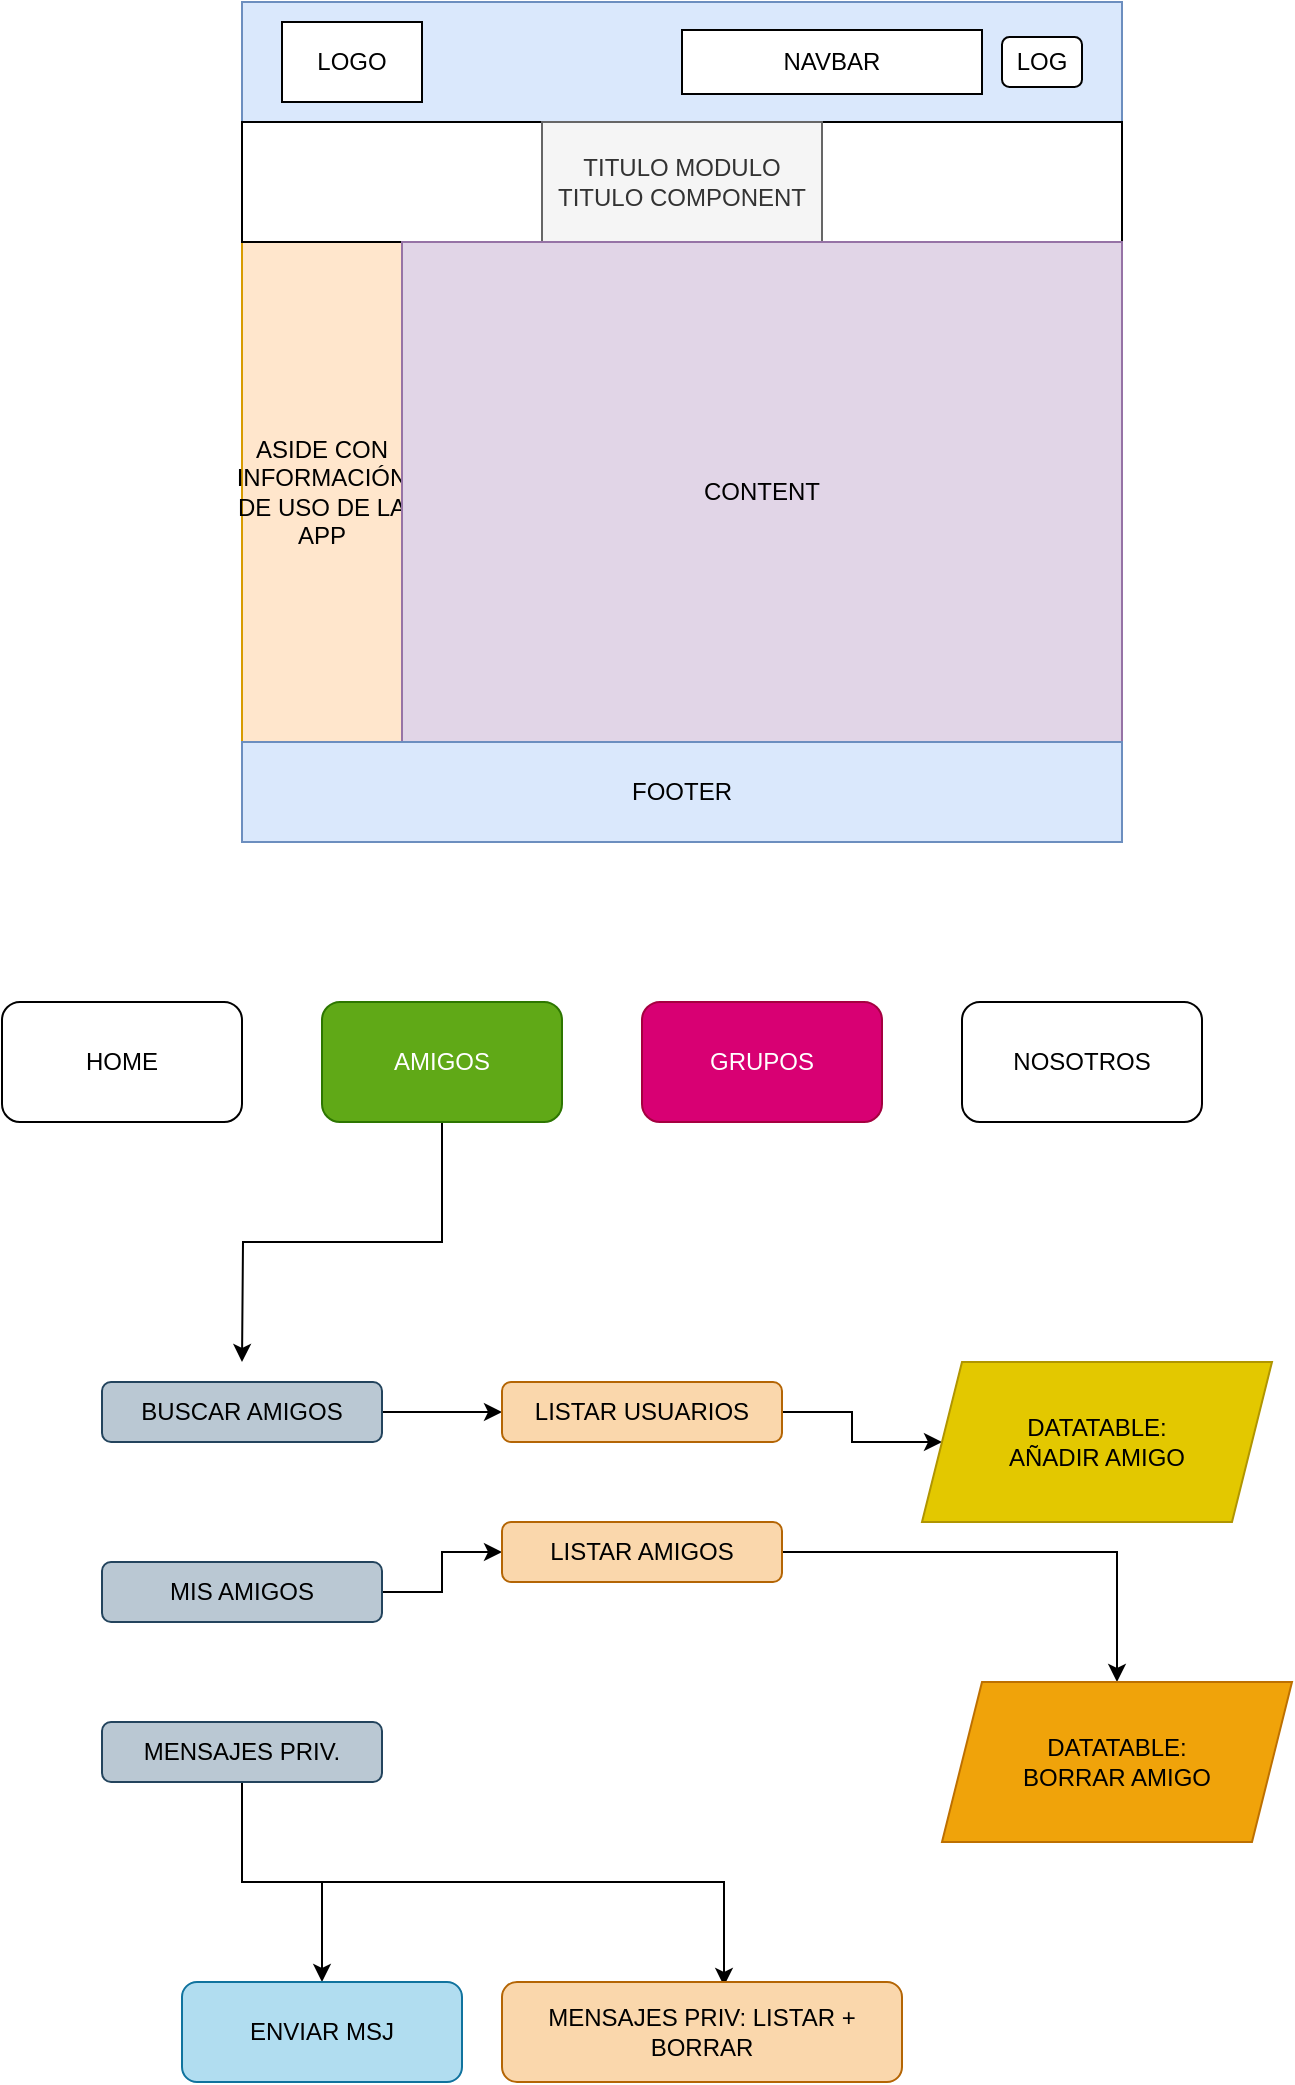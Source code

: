 <mxfile version="14.6.13" type="device"><diagram id="YUQoxX_B8yIrfyET-zLT" name="Página-1"><mxGraphModel dx="1086" dy="926" grid="1" gridSize="10" guides="1" tooltips="1" connect="1" arrows="1" fold="1" page="1" pageScale="1" pageWidth="827" pageHeight="1169" math="0" shadow="0"><root><mxCell id="0"/><mxCell id="1" parent="0"/><mxCell id="E1p6_0lM90Qq75zr0Obv-1" value="" style="rounded=0;whiteSpace=wrap;html=1;" vertex="1" parent="1"><mxGeometry x="160" y="80" width="440" height="420" as="geometry"/></mxCell><mxCell id="E1p6_0lM90Qq75zr0Obv-2" value="" style="rounded=0;whiteSpace=wrap;html=1;fillColor=#dae8fc;strokeColor=#6c8ebf;" vertex="1" parent="1"><mxGeometry x="160" y="80" width="440" height="60" as="geometry"/></mxCell><mxCell id="E1p6_0lM90Qq75zr0Obv-3" value="ASIDE CON INFORMACIÓN DE USO DE LA APP" style="rounded=0;whiteSpace=wrap;html=1;fillColor=#ffe6cc;strokeColor=#d79b00;" vertex="1" parent="1"><mxGeometry x="160" y="200" width="80" height="250" as="geometry"/></mxCell><mxCell id="E1p6_0lM90Qq75zr0Obv-4" value="" style="rounded=0;whiteSpace=wrap;html=1;" vertex="1" parent="1"><mxGeometry x="160" y="140" width="440" height="60" as="geometry"/></mxCell><mxCell id="E1p6_0lM90Qq75zr0Obv-5" value="TITULO MODULO&lt;br&gt;TITULO COMPONENT" style="rounded=0;whiteSpace=wrap;html=1;fillColor=#f5f5f5;strokeColor=#666666;fontColor=#333333;" vertex="1" parent="1"><mxGeometry x="310" y="140" width="140" height="60" as="geometry"/></mxCell><mxCell id="E1p6_0lM90Qq75zr0Obv-6" value="CONTENT" style="rounded=0;whiteSpace=wrap;html=1;fillColor=#e1d5e7;strokeColor=#9673a6;" vertex="1" parent="1"><mxGeometry x="240" y="200" width="360" height="250" as="geometry"/></mxCell><mxCell id="E1p6_0lM90Qq75zr0Obv-7" value="FOOTER" style="rounded=0;whiteSpace=wrap;html=1;fillColor=#dae8fc;strokeColor=#6c8ebf;" vertex="1" parent="1"><mxGeometry x="160" y="450" width="440" height="50" as="geometry"/></mxCell><mxCell id="E1p6_0lM90Qq75zr0Obv-8" value="LOG" style="rounded=1;whiteSpace=wrap;html=1;" vertex="1" parent="1"><mxGeometry x="540" y="97.5" width="40" height="25" as="geometry"/></mxCell><mxCell id="E1p6_0lM90Qq75zr0Obv-9" value="NAVBAR" style="rounded=0;whiteSpace=wrap;html=1;" vertex="1" parent="1"><mxGeometry x="380" y="94" width="150" height="32" as="geometry"/></mxCell><mxCell id="E1p6_0lM90Qq75zr0Obv-10" value="LOGO" style="rounded=0;whiteSpace=wrap;html=1;" vertex="1" parent="1"><mxGeometry x="180" y="90" width="70" height="40" as="geometry"/></mxCell><mxCell id="E1p6_0lM90Qq75zr0Obv-17" style="edgeStyle=orthogonalEdgeStyle;rounded=0;orthogonalLoop=1;jettySize=auto;html=1;exitX=0.5;exitY=1;exitDx=0;exitDy=0;" edge="1" parent="1" source="E1p6_0lM90Qq75zr0Obv-11"><mxGeometry relative="1" as="geometry"><mxPoint x="160" y="760" as="targetPoint"/></mxGeometry></mxCell><mxCell id="E1p6_0lM90Qq75zr0Obv-11" value="AMIGOS" style="rounded=1;whiteSpace=wrap;html=1;fillColor=#60a917;strokeColor=#2D7600;fontColor=#ffffff;" vertex="1" parent="1"><mxGeometry x="200" y="580" width="120" height="60" as="geometry"/></mxCell><mxCell id="E1p6_0lM90Qq75zr0Obv-12" value="GRUPOS" style="rounded=1;whiteSpace=wrap;html=1;fillColor=#d80073;strokeColor=#A50040;fontColor=#ffffff;" vertex="1" parent="1"><mxGeometry x="360" y="580" width="120" height="60" as="geometry"/></mxCell><mxCell id="E1p6_0lM90Qq75zr0Obv-13" value="HOME" style="rounded=1;whiteSpace=wrap;html=1;" vertex="1" parent="1"><mxGeometry x="40" y="580" width="120" height="60" as="geometry"/></mxCell><mxCell id="E1p6_0lM90Qq75zr0Obv-14" value="NOSOTROS" style="rounded=1;whiteSpace=wrap;html=1;" vertex="1" parent="1"><mxGeometry x="520" y="580" width="120" height="60" as="geometry"/></mxCell><mxCell id="E1p6_0lM90Qq75zr0Obv-25" style="edgeStyle=orthogonalEdgeStyle;rounded=0;orthogonalLoop=1;jettySize=auto;html=1;exitX=1;exitY=0.5;exitDx=0;exitDy=0;" edge="1" parent="1" source="E1p6_0lM90Qq75zr0Obv-15" target="E1p6_0lM90Qq75zr0Obv-22"><mxGeometry relative="1" as="geometry"/></mxCell><mxCell id="E1p6_0lM90Qq75zr0Obv-15" value="BUSCAR AMIGOS" style="rounded=1;whiteSpace=wrap;html=1;fillColor=#bac8d3;strokeColor=#23445d;" vertex="1" parent="1"><mxGeometry x="90" y="770" width="140" height="30" as="geometry"/></mxCell><mxCell id="E1p6_0lM90Qq75zr0Obv-20" style="edgeStyle=orthogonalEdgeStyle;rounded=0;orthogonalLoop=1;jettySize=auto;html=1;exitX=1;exitY=0.5;exitDx=0;exitDy=0;entryX=0;entryY=0.5;entryDx=0;entryDy=0;" edge="1" parent="1" source="E1p6_0lM90Qq75zr0Obv-16" target="E1p6_0lM90Qq75zr0Obv-18"><mxGeometry relative="1" as="geometry"/></mxCell><mxCell id="E1p6_0lM90Qq75zr0Obv-16" value="MIS AMIGOS" style="rounded=1;whiteSpace=wrap;html=1;fillColor=#bac8d3;strokeColor=#23445d;" vertex="1" parent="1"><mxGeometry x="90" y="860" width="140" height="30" as="geometry"/></mxCell><mxCell id="E1p6_0lM90Qq75zr0Obv-30" style="edgeStyle=orthogonalEdgeStyle;rounded=0;orthogonalLoop=1;jettySize=auto;html=1;exitX=1;exitY=0.5;exitDx=0;exitDy=0;" edge="1" parent="1" source="E1p6_0lM90Qq75zr0Obv-18" target="E1p6_0lM90Qq75zr0Obv-29"><mxGeometry relative="1" as="geometry"/></mxCell><mxCell id="E1p6_0lM90Qq75zr0Obv-18" value="LISTAR AMIGOS" style="rounded=1;whiteSpace=wrap;html=1;fillColor=#fad7ac;strokeColor=#b46504;" vertex="1" parent="1"><mxGeometry x="290" y="840" width="140" height="30" as="geometry"/></mxCell><mxCell id="E1p6_0lM90Qq75zr0Obv-34" style="edgeStyle=orthogonalEdgeStyle;rounded=0;orthogonalLoop=1;jettySize=auto;html=1;exitX=0.5;exitY=1;exitDx=0;exitDy=0;entryX=0.5;entryY=0;entryDx=0;entryDy=0;" edge="1" parent="1" source="E1p6_0lM90Qq75zr0Obv-19" target="E1p6_0lM90Qq75zr0Obv-32"><mxGeometry relative="1" as="geometry"/></mxCell><mxCell id="E1p6_0lM90Qq75zr0Obv-35" style="edgeStyle=orthogonalEdgeStyle;rounded=0;orthogonalLoop=1;jettySize=auto;html=1;exitX=0.5;exitY=1;exitDx=0;exitDy=0;entryX=0.555;entryY=0.04;entryDx=0;entryDy=0;entryPerimeter=0;" edge="1" parent="1" source="E1p6_0lM90Qq75zr0Obv-19" target="E1p6_0lM90Qq75zr0Obv-31"><mxGeometry relative="1" as="geometry"/></mxCell><mxCell id="E1p6_0lM90Qq75zr0Obv-19" value="MENSAJES PRIV." style="rounded=1;whiteSpace=wrap;html=1;fillColor=#bac8d3;strokeColor=#23445d;" vertex="1" parent="1"><mxGeometry x="90" y="940" width="140" height="30" as="geometry"/></mxCell><mxCell id="E1p6_0lM90Qq75zr0Obv-28" style="edgeStyle=orthogonalEdgeStyle;rounded=0;orthogonalLoop=1;jettySize=auto;html=1;exitX=1;exitY=0.5;exitDx=0;exitDy=0;" edge="1" parent="1" source="E1p6_0lM90Qq75zr0Obv-22" target="E1p6_0lM90Qq75zr0Obv-27"><mxGeometry relative="1" as="geometry"/></mxCell><mxCell id="E1p6_0lM90Qq75zr0Obv-22" value="LISTAR USUARIOS" style="rounded=1;whiteSpace=wrap;html=1;fillColor=#fad7ac;strokeColor=#b46504;" vertex="1" parent="1"><mxGeometry x="290" y="770" width="140" height="30" as="geometry"/></mxCell><mxCell id="E1p6_0lM90Qq75zr0Obv-27" value="DATATABLE:&lt;br&gt;AÑADIR AMIGO" style="shape=parallelogram;perimeter=parallelogramPerimeter;whiteSpace=wrap;html=1;fixedSize=1;fillColor=#e3c800;strokeColor=#B09500;fontColor=#000000;" vertex="1" parent="1"><mxGeometry x="500" y="760" width="175" height="80" as="geometry"/></mxCell><mxCell id="E1p6_0lM90Qq75zr0Obv-29" value="DATATABLE:&lt;br&gt;BORRAR AMIGO" style="shape=parallelogram;perimeter=parallelogramPerimeter;whiteSpace=wrap;html=1;fixedSize=1;fillColor=#f0a30a;strokeColor=#BD7000;fontColor=#000000;" vertex="1" parent="1"><mxGeometry x="510" y="920" width="175" height="80" as="geometry"/></mxCell><mxCell id="E1p6_0lM90Qq75zr0Obv-31" value="MENSAJES PRIV: LISTAR + BORRAR" style="rounded=1;whiteSpace=wrap;html=1;fillColor=#fad7ac;strokeColor=#b46504;" vertex="1" parent="1"><mxGeometry x="290" y="1070" width="200" height="50" as="geometry"/></mxCell><mxCell id="E1p6_0lM90Qq75zr0Obv-32" value="ENVIAR MSJ" style="rounded=1;whiteSpace=wrap;html=1;fillColor=#b1ddf0;strokeColor=#10739e;" vertex="1" parent="1"><mxGeometry x="130" y="1070" width="140" height="50" as="geometry"/></mxCell></root></mxGraphModel></diagram></mxfile>